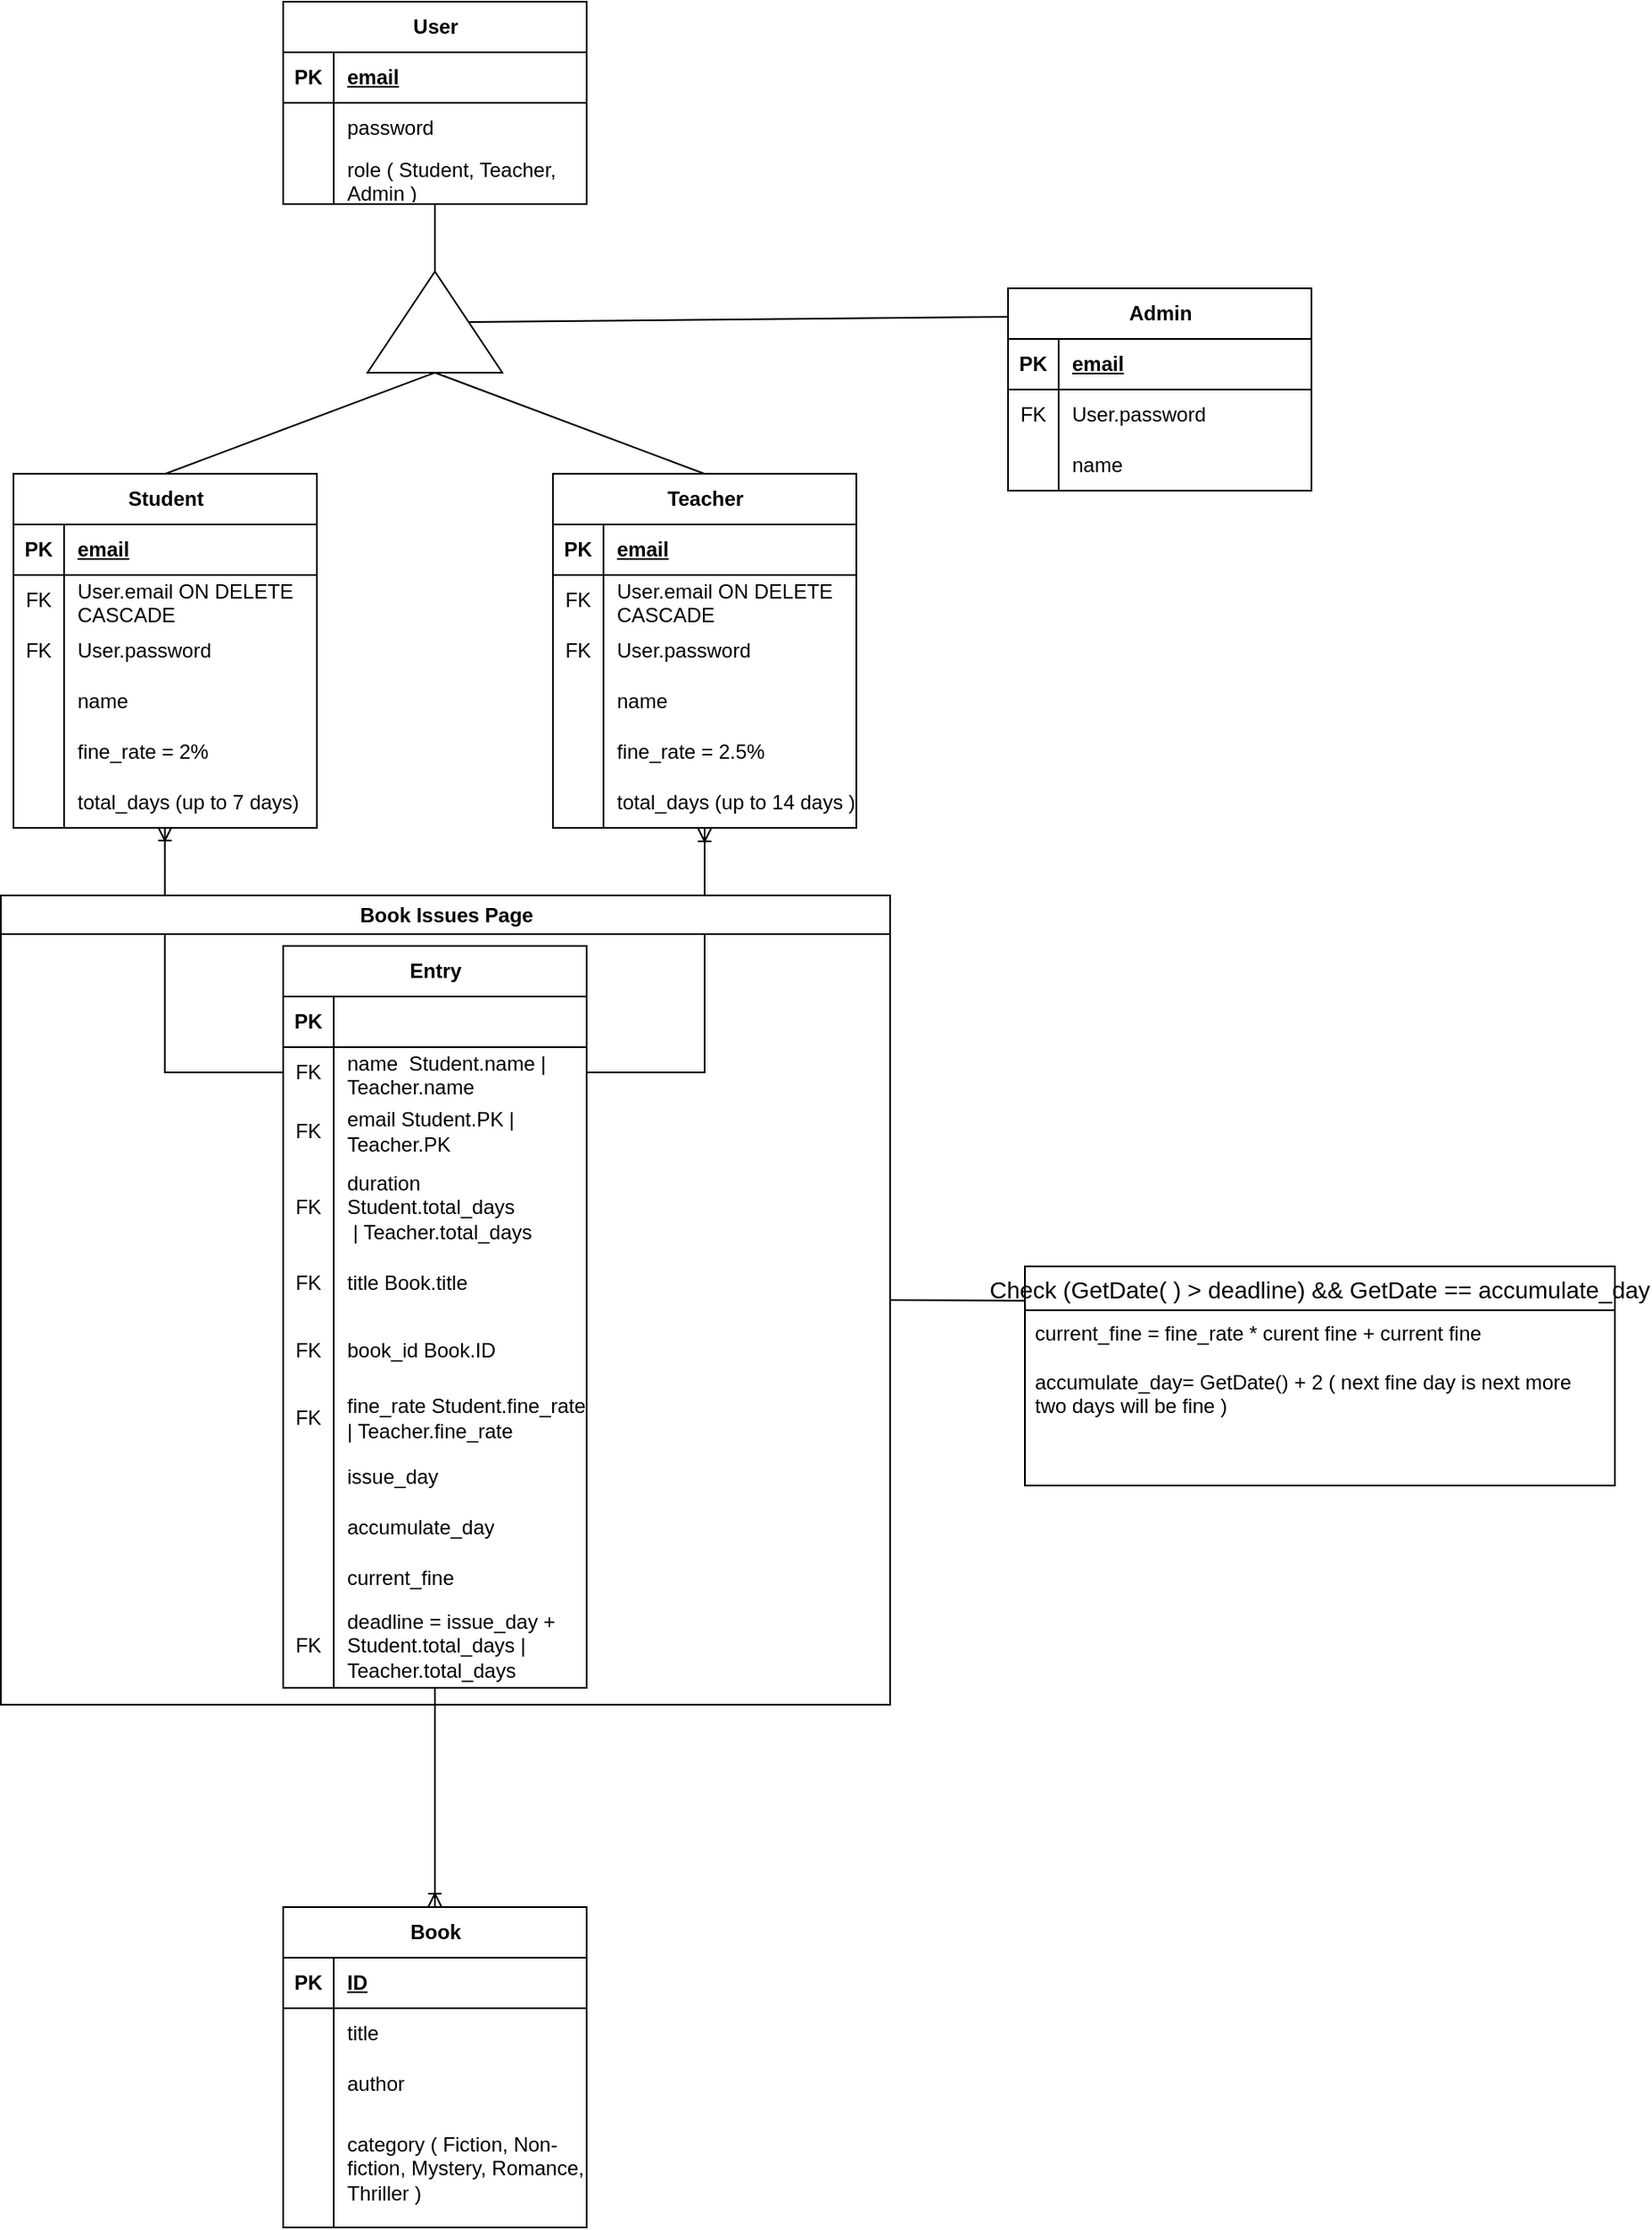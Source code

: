 <mxfile>
    <diagram id="R2lEEEUBdFMjLlhIrx00" name="Page-1">
        <mxGraphModel dx="451" dy="499" grid="1" gridSize="10" guides="1" tooltips="1" connect="1" arrows="1" fold="1" page="1" pageScale="1" pageWidth="850" pageHeight="1100" math="0" shadow="0" extFonts="Permanent Marker^https://fonts.googleapis.com/css?family=Permanent+Marker">
            <root>
                <mxCell id="0"/>
                <mxCell id="1" parent="0"/>
                <mxCell id="ZRcQARflyPNN3RQJC36A-1" value="User" style="shape=table;startSize=30;container=1;collapsible=1;childLayout=tableLayout;fixedRows=1;rowLines=0;fontStyle=1;align=center;resizeLast=1;html=1;" parent="1" vertex="1">
                    <mxGeometry x="320" y="200" width="180" height="120" as="geometry"/>
                </mxCell>
                <mxCell id="ZRcQARflyPNN3RQJC36A-2" value="" style="shape=tableRow;horizontal=0;startSize=0;swimlaneHead=0;swimlaneBody=0;fillColor=none;collapsible=0;dropTarget=0;points=[[0,0.5],[1,0.5]];portConstraint=eastwest;top=0;left=0;right=0;bottom=1;" parent="ZRcQARflyPNN3RQJC36A-1" vertex="1">
                    <mxGeometry y="30" width="180" height="30" as="geometry"/>
                </mxCell>
                <mxCell id="ZRcQARflyPNN3RQJC36A-3" value="PK" style="shape=partialRectangle;connectable=0;fillColor=none;top=0;left=0;bottom=0;right=0;fontStyle=1;overflow=hidden;whiteSpace=wrap;html=1;" parent="ZRcQARflyPNN3RQJC36A-2" vertex="1">
                    <mxGeometry width="30" height="30" as="geometry">
                        <mxRectangle width="30" height="30" as="alternateBounds"/>
                    </mxGeometry>
                </mxCell>
                <mxCell id="ZRcQARflyPNN3RQJC36A-4" value="email" style="shape=partialRectangle;connectable=0;fillColor=none;top=0;left=0;bottom=0;right=0;align=left;spacingLeft=6;fontStyle=5;overflow=hidden;whiteSpace=wrap;html=1;" parent="ZRcQARflyPNN3RQJC36A-2" vertex="1">
                    <mxGeometry x="30" width="150" height="30" as="geometry">
                        <mxRectangle width="150" height="30" as="alternateBounds"/>
                    </mxGeometry>
                </mxCell>
                <mxCell id="ZRcQARflyPNN3RQJC36A-5" value="" style="shape=tableRow;horizontal=0;startSize=0;swimlaneHead=0;swimlaneBody=0;fillColor=none;collapsible=0;dropTarget=0;points=[[0,0.5],[1,0.5]];portConstraint=eastwest;top=0;left=0;right=0;bottom=0;" parent="ZRcQARflyPNN3RQJC36A-1" vertex="1">
                    <mxGeometry y="60" width="180" height="30" as="geometry"/>
                </mxCell>
                <mxCell id="ZRcQARflyPNN3RQJC36A-6" value="" style="shape=partialRectangle;connectable=0;fillColor=none;top=0;left=0;bottom=0;right=0;editable=1;overflow=hidden;whiteSpace=wrap;html=1;" parent="ZRcQARflyPNN3RQJC36A-5" vertex="1">
                    <mxGeometry width="30" height="30" as="geometry">
                        <mxRectangle width="30" height="30" as="alternateBounds"/>
                    </mxGeometry>
                </mxCell>
                <mxCell id="ZRcQARflyPNN3RQJC36A-7" value="password" style="shape=partialRectangle;connectable=0;fillColor=none;top=0;left=0;bottom=0;right=0;align=left;spacingLeft=6;overflow=hidden;whiteSpace=wrap;html=1;" parent="ZRcQARflyPNN3RQJC36A-5" vertex="1">
                    <mxGeometry x="30" width="150" height="30" as="geometry">
                        <mxRectangle width="150" height="30" as="alternateBounds"/>
                    </mxGeometry>
                </mxCell>
                <mxCell id="YuhHyslfXUsfMejoKx96-15" style="shape=tableRow;horizontal=0;startSize=0;swimlaneHead=0;swimlaneBody=0;fillColor=none;collapsible=0;dropTarget=0;points=[[0,0.5],[1,0.5]];portConstraint=eastwest;top=0;left=0;right=0;bottom=0;" parent="ZRcQARflyPNN3RQJC36A-1" vertex="1">
                    <mxGeometry y="90" width="180" height="30" as="geometry"/>
                </mxCell>
                <mxCell id="YuhHyslfXUsfMejoKx96-16" style="shape=partialRectangle;connectable=0;fillColor=none;top=0;left=0;bottom=0;right=0;editable=1;overflow=hidden;whiteSpace=wrap;html=1;" parent="YuhHyslfXUsfMejoKx96-15" vertex="1">
                    <mxGeometry width="30" height="30" as="geometry">
                        <mxRectangle width="30" height="30" as="alternateBounds"/>
                    </mxGeometry>
                </mxCell>
                <mxCell id="YuhHyslfXUsfMejoKx96-17" value="role ( Student, Teacher, Admin )" style="shape=partialRectangle;connectable=0;fillColor=none;top=0;left=0;bottom=0;right=0;align=left;spacingLeft=6;overflow=hidden;whiteSpace=wrap;html=1;" parent="YuhHyslfXUsfMejoKx96-15" vertex="1">
                    <mxGeometry x="30" width="150" height="30" as="geometry">
                        <mxRectangle width="150" height="30" as="alternateBounds"/>
                    </mxGeometry>
                </mxCell>
                <mxCell id="ZRcQARflyPNN3RQJC36A-17" value="" style="triangle;whiteSpace=wrap;html=1;direction=north;" parent="1" vertex="1">
                    <mxGeometry x="370" y="360" width="80" height="60" as="geometry"/>
                </mxCell>
                <mxCell id="ZRcQARflyPNN3RQJC36A-18" value="" style="endArrow=none;html=1;rounded=0;exitX=1;exitY=0.5;exitDx=0;exitDy=0;" parent="1" source="ZRcQARflyPNN3RQJC36A-17" edge="1">
                    <mxGeometry width="50" height="50" relative="1" as="geometry">
                        <mxPoint x="390" y="400" as="sourcePoint"/>
                        <mxPoint x="410" y="320" as="targetPoint"/>
                    </mxGeometry>
                </mxCell>
                <mxCell id="ZRcQARflyPNN3RQJC36A-19" value="Student" style="shape=table;startSize=30;container=1;collapsible=1;childLayout=tableLayout;fixedRows=1;rowLines=0;fontStyle=1;align=center;resizeLast=1;html=1;" parent="1" vertex="1">
                    <mxGeometry x="160" y="480" width="180" height="210" as="geometry"/>
                </mxCell>
                <mxCell id="ZRcQARflyPNN3RQJC36A-20" value="" style="shape=tableRow;horizontal=0;startSize=0;swimlaneHead=0;swimlaneBody=0;fillColor=none;collapsible=0;dropTarget=0;points=[[0,0.5],[1,0.5]];portConstraint=eastwest;top=0;left=0;right=0;bottom=1;" parent="ZRcQARflyPNN3RQJC36A-19" vertex="1">
                    <mxGeometry y="30" width="180" height="30" as="geometry"/>
                </mxCell>
                <mxCell id="ZRcQARflyPNN3RQJC36A-21" value="PK" style="shape=partialRectangle;connectable=0;fillColor=none;top=0;left=0;bottom=0;right=0;fontStyle=1;overflow=hidden;whiteSpace=wrap;html=1;" parent="ZRcQARflyPNN3RQJC36A-20" vertex="1">
                    <mxGeometry width="30" height="30" as="geometry">
                        <mxRectangle width="30" height="30" as="alternateBounds"/>
                    </mxGeometry>
                </mxCell>
                <mxCell id="ZRcQARflyPNN3RQJC36A-22" value="email" style="shape=partialRectangle;connectable=0;fillColor=none;top=0;left=0;bottom=0;right=0;align=left;spacingLeft=6;fontStyle=5;overflow=hidden;whiteSpace=wrap;html=1;" parent="ZRcQARflyPNN3RQJC36A-20" vertex="1">
                    <mxGeometry x="30" width="150" height="30" as="geometry">
                        <mxRectangle width="150" height="30" as="alternateBounds"/>
                    </mxGeometry>
                </mxCell>
                <mxCell id="ZRcQARflyPNN3RQJC36A-23" value="" style="shape=tableRow;horizontal=0;startSize=0;swimlaneHead=0;swimlaneBody=0;fillColor=none;collapsible=0;dropTarget=0;points=[[0,0.5],[1,0.5]];portConstraint=eastwest;top=0;left=0;right=0;bottom=0;" parent="ZRcQARflyPNN3RQJC36A-19" vertex="1">
                    <mxGeometry y="60" width="180" height="30" as="geometry"/>
                </mxCell>
                <mxCell id="ZRcQARflyPNN3RQJC36A-24" value="FK" style="shape=partialRectangle;connectable=0;fillColor=none;top=0;left=0;bottom=0;right=0;editable=1;overflow=hidden;whiteSpace=wrap;html=1;" parent="ZRcQARflyPNN3RQJC36A-23" vertex="1">
                    <mxGeometry width="30" height="30" as="geometry">
                        <mxRectangle width="30" height="30" as="alternateBounds"/>
                    </mxGeometry>
                </mxCell>
                <mxCell id="ZRcQARflyPNN3RQJC36A-25" value="User.email ON DELETE CASCADE" style="shape=partialRectangle;connectable=0;fillColor=none;top=0;left=0;bottom=0;right=0;align=left;spacingLeft=6;overflow=hidden;whiteSpace=wrap;html=1;" parent="ZRcQARflyPNN3RQJC36A-23" vertex="1">
                    <mxGeometry x="30" width="150" height="30" as="geometry">
                        <mxRectangle width="150" height="30" as="alternateBounds"/>
                    </mxGeometry>
                </mxCell>
                <mxCell id="ZRcQARflyPNN3RQJC36A-26" value="" style="shape=tableRow;horizontal=0;startSize=0;swimlaneHead=0;swimlaneBody=0;fillColor=none;collapsible=0;dropTarget=0;points=[[0,0.5],[1,0.5]];portConstraint=eastwest;top=0;left=0;right=0;bottom=0;" parent="ZRcQARflyPNN3RQJC36A-19" vertex="1">
                    <mxGeometry y="90" width="180" height="30" as="geometry"/>
                </mxCell>
                <mxCell id="ZRcQARflyPNN3RQJC36A-27" value="FK" style="shape=partialRectangle;connectable=0;fillColor=none;top=0;left=0;bottom=0;right=0;editable=1;overflow=hidden;whiteSpace=wrap;html=1;" parent="ZRcQARflyPNN3RQJC36A-26" vertex="1">
                    <mxGeometry width="30" height="30" as="geometry">
                        <mxRectangle width="30" height="30" as="alternateBounds"/>
                    </mxGeometry>
                </mxCell>
                <mxCell id="ZRcQARflyPNN3RQJC36A-28" value="User.password" style="shape=partialRectangle;connectable=0;fillColor=none;top=0;left=0;bottom=0;right=0;align=left;spacingLeft=6;overflow=hidden;whiteSpace=wrap;html=1;" parent="ZRcQARflyPNN3RQJC36A-26" vertex="1">
                    <mxGeometry x="30" width="150" height="30" as="geometry">
                        <mxRectangle width="150" height="30" as="alternateBounds"/>
                    </mxGeometry>
                </mxCell>
                <mxCell id="ZRcQARflyPNN3RQJC36A-77" style="shape=tableRow;horizontal=0;startSize=0;swimlaneHead=0;swimlaneBody=0;fillColor=none;collapsible=0;dropTarget=0;points=[[0,0.5],[1,0.5]];portConstraint=eastwest;top=0;left=0;right=0;bottom=0;" parent="ZRcQARflyPNN3RQJC36A-19" vertex="1">
                    <mxGeometry y="120" width="180" height="30" as="geometry"/>
                </mxCell>
                <mxCell id="ZRcQARflyPNN3RQJC36A-78" style="shape=partialRectangle;connectable=0;fillColor=none;top=0;left=0;bottom=0;right=0;editable=1;overflow=hidden;whiteSpace=wrap;html=1;" parent="ZRcQARflyPNN3RQJC36A-77" vertex="1">
                    <mxGeometry width="30" height="30" as="geometry">
                        <mxRectangle width="30" height="30" as="alternateBounds"/>
                    </mxGeometry>
                </mxCell>
                <mxCell id="ZRcQARflyPNN3RQJC36A-79" value="name" style="shape=partialRectangle;connectable=0;fillColor=none;top=0;left=0;bottom=0;right=0;align=left;spacingLeft=6;overflow=hidden;whiteSpace=wrap;html=1;" parent="ZRcQARflyPNN3RQJC36A-77" vertex="1">
                    <mxGeometry x="30" width="150" height="30" as="geometry">
                        <mxRectangle width="150" height="30" as="alternateBounds"/>
                    </mxGeometry>
                </mxCell>
                <mxCell id="YuhHyslfXUsfMejoKx96-18" style="shape=tableRow;horizontal=0;startSize=0;swimlaneHead=0;swimlaneBody=0;fillColor=none;collapsible=0;dropTarget=0;points=[[0,0.5],[1,0.5]];portConstraint=eastwest;top=0;left=0;right=0;bottom=0;" parent="ZRcQARflyPNN3RQJC36A-19" vertex="1">
                    <mxGeometry y="150" width="180" height="30" as="geometry"/>
                </mxCell>
                <mxCell id="YuhHyslfXUsfMejoKx96-19" style="shape=partialRectangle;connectable=0;fillColor=none;top=0;left=0;bottom=0;right=0;editable=1;overflow=hidden;whiteSpace=wrap;html=1;" parent="YuhHyslfXUsfMejoKx96-18" vertex="1">
                    <mxGeometry width="30" height="30" as="geometry">
                        <mxRectangle width="30" height="30" as="alternateBounds"/>
                    </mxGeometry>
                </mxCell>
                <mxCell id="YuhHyslfXUsfMejoKx96-20" value="fine_rate = 2%" style="shape=partialRectangle;connectable=0;fillColor=none;top=0;left=0;bottom=0;right=0;align=left;spacingLeft=6;overflow=hidden;whiteSpace=wrap;html=1;" parent="YuhHyslfXUsfMejoKx96-18" vertex="1">
                    <mxGeometry x="30" width="150" height="30" as="geometry">
                        <mxRectangle width="150" height="30" as="alternateBounds"/>
                    </mxGeometry>
                </mxCell>
                <mxCell id="ZRcQARflyPNN3RQJC36A-29" value="" style="shape=tableRow;horizontal=0;startSize=0;swimlaneHead=0;swimlaneBody=0;fillColor=none;collapsible=0;dropTarget=0;points=[[0,0.5],[1,0.5]];portConstraint=eastwest;top=0;left=0;right=0;bottom=0;" parent="ZRcQARflyPNN3RQJC36A-19" vertex="1">
                    <mxGeometry y="180" width="180" height="30" as="geometry"/>
                </mxCell>
                <mxCell id="ZRcQARflyPNN3RQJC36A-30" value="" style="shape=partialRectangle;connectable=0;fillColor=none;top=0;left=0;bottom=0;right=0;editable=1;overflow=hidden;whiteSpace=wrap;html=1;" parent="ZRcQARflyPNN3RQJC36A-29" vertex="1">
                    <mxGeometry width="30" height="30" as="geometry">
                        <mxRectangle width="30" height="30" as="alternateBounds"/>
                    </mxGeometry>
                </mxCell>
                <mxCell id="ZRcQARflyPNN3RQJC36A-31" value="total_days (up to 7 days)" style="shape=partialRectangle;connectable=0;fillColor=none;top=0;left=0;bottom=0;right=0;align=left;spacingLeft=6;overflow=hidden;whiteSpace=wrap;html=1;" parent="ZRcQARflyPNN3RQJC36A-29" vertex="1">
                    <mxGeometry x="30" width="150" height="30" as="geometry">
                        <mxRectangle width="150" height="30" as="alternateBounds"/>
                    </mxGeometry>
                </mxCell>
                <mxCell id="ZRcQARflyPNN3RQJC36A-32" value="Teacher" style="shape=table;startSize=30;container=1;collapsible=1;childLayout=tableLayout;fixedRows=1;rowLines=0;fontStyle=1;align=center;resizeLast=1;html=1;" parent="1" vertex="1">
                    <mxGeometry x="480" y="480" width="180" height="210" as="geometry"/>
                </mxCell>
                <mxCell id="ZRcQARflyPNN3RQJC36A-33" value="" style="shape=tableRow;horizontal=0;startSize=0;swimlaneHead=0;swimlaneBody=0;fillColor=none;collapsible=0;dropTarget=0;points=[[0,0.5],[1,0.5]];portConstraint=eastwest;top=0;left=0;right=0;bottom=1;" parent="ZRcQARflyPNN3RQJC36A-32" vertex="1">
                    <mxGeometry y="30" width="180" height="30" as="geometry"/>
                </mxCell>
                <mxCell id="ZRcQARflyPNN3RQJC36A-34" value="PK" style="shape=partialRectangle;connectable=0;fillColor=none;top=0;left=0;bottom=0;right=0;fontStyle=1;overflow=hidden;whiteSpace=wrap;html=1;" parent="ZRcQARflyPNN3RQJC36A-33" vertex="1">
                    <mxGeometry width="30" height="30" as="geometry">
                        <mxRectangle width="30" height="30" as="alternateBounds"/>
                    </mxGeometry>
                </mxCell>
                <mxCell id="ZRcQARflyPNN3RQJC36A-35" value="email" style="shape=partialRectangle;connectable=0;fillColor=none;top=0;left=0;bottom=0;right=0;align=left;spacingLeft=6;fontStyle=5;overflow=hidden;whiteSpace=wrap;html=1;" parent="ZRcQARflyPNN3RQJC36A-33" vertex="1">
                    <mxGeometry x="30" width="150" height="30" as="geometry">
                        <mxRectangle width="150" height="30" as="alternateBounds"/>
                    </mxGeometry>
                </mxCell>
                <mxCell id="ZRcQARflyPNN3RQJC36A-36" value="" style="shape=tableRow;horizontal=0;startSize=0;swimlaneHead=0;swimlaneBody=0;fillColor=none;collapsible=0;dropTarget=0;points=[[0,0.5],[1,0.5]];portConstraint=eastwest;top=0;left=0;right=0;bottom=0;" parent="ZRcQARflyPNN3RQJC36A-32" vertex="1">
                    <mxGeometry y="60" width="180" height="30" as="geometry"/>
                </mxCell>
                <mxCell id="ZRcQARflyPNN3RQJC36A-37" value="FK" style="shape=partialRectangle;connectable=0;fillColor=none;top=0;left=0;bottom=0;right=0;editable=1;overflow=hidden;whiteSpace=wrap;html=1;" parent="ZRcQARflyPNN3RQJC36A-36" vertex="1">
                    <mxGeometry width="30" height="30" as="geometry">
                        <mxRectangle width="30" height="30" as="alternateBounds"/>
                    </mxGeometry>
                </mxCell>
                <mxCell id="ZRcQARflyPNN3RQJC36A-38" value="User.email ON DELETE CASCADE" style="shape=partialRectangle;connectable=0;fillColor=none;top=0;left=0;bottom=0;right=0;align=left;spacingLeft=6;overflow=hidden;whiteSpace=wrap;html=1;" parent="ZRcQARflyPNN3RQJC36A-36" vertex="1">
                    <mxGeometry x="30" width="150" height="30" as="geometry">
                        <mxRectangle width="150" height="30" as="alternateBounds"/>
                    </mxGeometry>
                </mxCell>
                <mxCell id="ZRcQARflyPNN3RQJC36A-39" value="" style="shape=tableRow;horizontal=0;startSize=0;swimlaneHead=0;swimlaneBody=0;fillColor=none;collapsible=0;dropTarget=0;points=[[0,0.5],[1,0.5]];portConstraint=eastwest;top=0;left=0;right=0;bottom=0;" parent="ZRcQARflyPNN3RQJC36A-32" vertex="1">
                    <mxGeometry y="90" width="180" height="30" as="geometry"/>
                </mxCell>
                <mxCell id="ZRcQARflyPNN3RQJC36A-40" value="FK" style="shape=partialRectangle;connectable=0;fillColor=none;top=0;left=0;bottom=0;right=0;editable=1;overflow=hidden;whiteSpace=wrap;html=1;" parent="ZRcQARflyPNN3RQJC36A-39" vertex="1">
                    <mxGeometry width="30" height="30" as="geometry">
                        <mxRectangle width="30" height="30" as="alternateBounds"/>
                    </mxGeometry>
                </mxCell>
                <mxCell id="ZRcQARflyPNN3RQJC36A-41" value="User.password" style="shape=partialRectangle;connectable=0;fillColor=none;top=0;left=0;bottom=0;right=0;align=left;spacingLeft=6;overflow=hidden;whiteSpace=wrap;html=1;" parent="ZRcQARflyPNN3RQJC36A-39" vertex="1">
                    <mxGeometry x="30" width="150" height="30" as="geometry">
                        <mxRectangle width="150" height="30" as="alternateBounds"/>
                    </mxGeometry>
                </mxCell>
                <mxCell id="ZRcQARflyPNN3RQJC36A-80" style="shape=tableRow;horizontal=0;startSize=0;swimlaneHead=0;swimlaneBody=0;fillColor=none;collapsible=0;dropTarget=0;points=[[0,0.5],[1,0.5]];portConstraint=eastwest;top=0;left=0;right=0;bottom=0;" parent="ZRcQARflyPNN3RQJC36A-32" vertex="1">
                    <mxGeometry y="120" width="180" height="30" as="geometry"/>
                </mxCell>
                <mxCell id="ZRcQARflyPNN3RQJC36A-81" style="shape=partialRectangle;connectable=0;fillColor=none;top=0;left=0;bottom=0;right=0;editable=1;overflow=hidden;whiteSpace=wrap;html=1;" parent="ZRcQARflyPNN3RQJC36A-80" vertex="1">
                    <mxGeometry width="30" height="30" as="geometry">
                        <mxRectangle width="30" height="30" as="alternateBounds"/>
                    </mxGeometry>
                </mxCell>
                <mxCell id="ZRcQARflyPNN3RQJC36A-82" value="name" style="shape=partialRectangle;connectable=0;fillColor=none;top=0;left=0;bottom=0;right=0;align=left;spacingLeft=6;overflow=hidden;whiteSpace=wrap;html=1;" parent="ZRcQARflyPNN3RQJC36A-80" vertex="1">
                    <mxGeometry x="30" width="150" height="30" as="geometry">
                        <mxRectangle width="150" height="30" as="alternateBounds"/>
                    </mxGeometry>
                </mxCell>
                <mxCell id="YuhHyslfXUsfMejoKx96-21" style="shape=tableRow;horizontal=0;startSize=0;swimlaneHead=0;swimlaneBody=0;fillColor=none;collapsible=0;dropTarget=0;points=[[0,0.5],[1,0.5]];portConstraint=eastwest;top=0;left=0;right=0;bottom=0;" parent="ZRcQARflyPNN3RQJC36A-32" vertex="1">
                    <mxGeometry y="150" width="180" height="30" as="geometry"/>
                </mxCell>
                <mxCell id="YuhHyslfXUsfMejoKx96-22" style="shape=partialRectangle;connectable=0;fillColor=none;top=0;left=0;bottom=0;right=0;editable=1;overflow=hidden;whiteSpace=wrap;html=1;" parent="YuhHyslfXUsfMejoKx96-21" vertex="1">
                    <mxGeometry width="30" height="30" as="geometry">
                        <mxRectangle width="30" height="30" as="alternateBounds"/>
                    </mxGeometry>
                </mxCell>
                <mxCell id="YuhHyslfXUsfMejoKx96-23" value="fine_rate = 2.5%" style="shape=partialRectangle;connectable=0;fillColor=none;top=0;left=0;bottom=0;right=0;align=left;spacingLeft=6;overflow=hidden;whiteSpace=wrap;html=1;" parent="YuhHyslfXUsfMejoKx96-21" vertex="1">
                    <mxGeometry x="30" width="150" height="30" as="geometry">
                        <mxRectangle width="150" height="30" as="alternateBounds"/>
                    </mxGeometry>
                </mxCell>
                <mxCell id="ZRcQARflyPNN3RQJC36A-42" value="" style="shape=tableRow;horizontal=0;startSize=0;swimlaneHead=0;swimlaneBody=0;fillColor=none;collapsible=0;dropTarget=0;points=[[0,0.5],[1,0.5]];portConstraint=eastwest;top=0;left=0;right=0;bottom=0;" parent="ZRcQARflyPNN3RQJC36A-32" vertex="1">
                    <mxGeometry y="180" width="180" height="30" as="geometry"/>
                </mxCell>
                <mxCell id="ZRcQARflyPNN3RQJC36A-43" value="" style="shape=partialRectangle;connectable=0;fillColor=none;top=0;left=0;bottom=0;right=0;editable=1;overflow=hidden;whiteSpace=wrap;html=1;" parent="ZRcQARflyPNN3RQJC36A-42" vertex="1">
                    <mxGeometry width="30" height="30" as="geometry">
                        <mxRectangle width="30" height="30" as="alternateBounds"/>
                    </mxGeometry>
                </mxCell>
                <mxCell id="ZRcQARflyPNN3RQJC36A-44" value="total_days&amp;nbsp;(up to 14 days )" style="shape=partialRectangle;connectable=0;fillColor=none;top=0;left=0;bottom=0;right=0;align=left;spacingLeft=6;overflow=hidden;whiteSpace=wrap;html=1;" parent="ZRcQARflyPNN3RQJC36A-42" vertex="1">
                    <mxGeometry x="30" width="150" height="30" as="geometry">
                        <mxRectangle width="150" height="30" as="alternateBounds"/>
                    </mxGeometry>
                </mxCell>
                <mxCell id="ZRcQARflyPNN3RQJC36A-45" value="" style="endArrow=none;html=1;rounded=0;exitX=0.5;exitY=0;exitDx=0;exitDy=0;entryX=0;entryY=0.5;entryDx=0;entryDy=0;" parent="1" source="ZRcQARflyPNN3RQJC36A-19" target="ZRcQARflyPNN3RQJC36A-17" edge="1">
                    <mxGeometry width="50" height="50" relative="1" as="geometry">
                        <mxPoint x="390" y="450" as="sourcePoint"/>
                        <mxPoint x="440" y="400" as="targetPoint"/>
                    </mxGeometry>
                </mxCell>
                <mxCell id="ZRcQARflyPNN3RQJC36A-46" value="" style="endArrow=none;html=1;rounded=0;exitX=0.5;exitY=0;exitDx=0;exitDy=0;entryX=0;entryY=0.5;entryDx=0;entryDy=0;" parent="1" source="ZRcQARflyPNN3RQJC36A-32" target="ZRcQARflyPNN3RQJC36A-17" edge="1">
                    <mxGeometry width="50" height="50" relative="1" as="geometry">
                        <mxPoint x="260" y="530" as="sourcePoint"/>
                        <mxPoint x="420" y="430" as="targetPoint"/>
                    </mxGeometry>
                </mxCell>
                <mxCell id="ZRcQARflyPNN3RQJC36A-47" value="Book" style="shape=table;startSize=30;container=1;collapsible=1;childLayout=tableLayout;fixedRows=1;rowLines=0;fontStyle=1;align=center;resizeLast=1;html=1;" parent="1" vertex="1">
                    <mxGeometry x="320" y="1330" width="180" height="190" as="geometry"/>
                </mxCell>
                <mxCell id="ZRcQARflyPNN3RQJC36A-48" value="" style="shape=tableRow;horizontal=0;startSize=0;swimlaneHead=0;swimlaneBody=0;fillColor=none;collapsible=0;dropTarget=0;points=[[0,0.5],[1,0.5]];portConstraint=eastwest;top=0;left=0;right=0;bottom=1;" parent="ZRcQARflyPNN3RQJC36A-47" vertex="1">
                    <mxGeometry y="30" width="180" height="30" as="geometry"/>
                </mxCell>
                <mxCell id="ZRcQARflyPNN3RQJC36A-49" value="PK" style="shape=partialRectangle;connectable=0;fillColor=none;top=0;left=0;bottom=0;right=0;fontStyle=1;overflow=hidden;whiteSpace=wrap;html=1;" parent="ZRcQARflyPNN3RQJC36A-48" vertex="1">
                    <mxGeometry width="30" height="30" as="geometry">
                        <mxRectangle width="30" height="30" as="alternateBounds"/>
                    </mxGeometry>
                </mxCell>
                <mxCell id="ZRcQARflyPNN3RQJC36A-50" value="ID" style="shape=partialRectangle;connectable=0;fillColor=none;top=0;left=0;bottom=0;right=0;align=left;spacingLeft=6;fontStyle=5;overflow=hidden;whiteSpace=wrap;html=1;" parent="ZRcQARflyPNN3RQJC36A-48" vertex="1">
                    <mxGeometry x="30" width="150" height="30" as="geometry">
                        <mxRectangle width="150" height="30" as="alternateBounds"/>
                    </mxGeometry>
                </mxCell>
                <mxCell id="ZRcQARflyPNN3RQJC36A-51" value="" style="shape=tableRow;horizontal=0;startSize=0;swimlaneHead=0;swimlaneBody=0;fillColor=none;collapsible=0;dropTarget=0;points=[[0,0.5],[1,0.5]];portConstraint=eastwest;top=0;left=0;right=0;bottom=0;" parent="ZRcQARflyPNN3RQJC36A-47" vertex="1">
                    <mxGeometry y="60" width="180" height="30" as="geometry"/>
                </mxCell>
                <mxCell id="ZRcQARflyPNN3RQJC36A-52" value="" style="shape=partialRectangle;connectable=0;fillColor=none;top=0;left=0;bottom=0;right=0;editable=1;overflow=hidden;whiteSpace=wrap;html=1;" parent="ZRcQARflyPNN3RQJC36A-51" vertex="1">
                    <mxGeometry width="30" height="30" as="geometry">
                        <mxRectangle width="30" height="30" as="alternateBounds"/>
                    </mxGeometry>
                </mxCell>
                <mxCell id="ZRcQARflyPNN3RQJC36A-53" value="title" style="shape=partialRectangle;connectable=0;fillColor=none;top=0;left=0;bottom=0;right=0;align=left;spacingLeft=6;overflow=hidden;whiteSpace=wrap;html=1;" parent="ZRcQARflyPNN3RQJC36A-51" vertex="1">
                    <mxGeometry x="30" width="150" height="30" as="geometry">
                        <mxRectangle width="150" height="30" as="alternateBounds"/>
                    </mxGeometry>
                </mxCell>
                <mxCell id="ZRcQARflyPNN3RQJC36A-54" value="" style="shape=tableRow;horizontal=0;startSize=0;swimlaneHead=0;swimlaneBody=0;fillColor=none;collapsible=0;dropTarget=0;points=[[0,0.5],[1,0.5]];portConstraint=eastwest;top=0;left=0;right=0;bottom=0;" parent="ZRcQARflyPNN3RQJC36A-47" vertex="1">
                    <mxGeometry y="90" width="180" height="30" as="geometry"/>
                </mxCell>
                <mxCell id="ZRcQARflyPNN3RQJC36A-55" value="" style="shape=partialRectangle;connectable=0;fillColor=none;top=0;left=0;bottom=0;right=0;editable=1;overflow=hidden;whiteSpace=wrap;html=1;" parent="ZRcQARflyPNN3RQJC36A-54" vertex="1">
                    <mxGeometry width="30" height="30" as="geometry">
                        <mxRectangle width="30" height="30" as="alternateBounds"/>
                    </mxGeometry>
                </mxCell>
                <mxCell id="ZRcQARflyPNN3RQJC36A-56" value="author" style="shape=partialRectangle;connectable=0;fillColor=none;top=0;left=0;bottom=0;right=0;align=left;spacingLeft=6;overflow=hidden;whiteSpace=wrap;html=1;" parent="ZRcQARflyPNN3RQJC36A-54" vertex="1">
                    <mxGeometry x="30" width="150" height="30" as="geometry">
                        <mxRectangle width="150" height="30" as="alternateBounds"/>
                    </mxGeometry>
                </mxCell>
                <mxCell id="ZRcQARflyPNN3RQJC36A-57" value="" style="shape=tableRow;horizontal=0;startSize=0;swimlaneHead=0;swimlaneBody=0;fillColor=none;collapsible=0;dropTarget=0;points=[[0,0.5],[1,0.5]];portConstraint=eastwest;top=0;left=0;right=0;bottom=0;" parent="ZRcQARflyPNN3RQJC36A-47" vertex="1">
                    <mxGeometry y="120" width="180" height="70" as="geometry"/>
                </mxCell>
                <mxCell id="ZRcQARflyPNN3RQJC36A-58" value="" style="shape=partialRectangle;connectable=0;fillColor=none;top=0;left=0;bottom=0;right=0;editable=1;overflow=hidden;whiteSpace=wrap;html=1;" parent="ZRcQARflyPNN3RQJC36A-57" vertex="1">
                    <mxGeometry width="30" height="70" as="geometry">
                        <mxRectangle width="30" height="70" as="alternateBounds"/>
                    </mxGeometry>
                </mxCell>
                <mxCell id="ZRcQARflyPNN3RQJC36A-59" value="category ( Fiction, Non-fiction, Mystery, Romance, Thriller )" style="shape=partialRectangle;connectable=0;fillColor=none;top=0;left=0;bottom=0;right=0;align=left;spacingLeft=6;overflow=hidden;whiteSpace=wrap;html=1;" parent="ZRcQARflyPNN3RQJC36A-57" vertex="1">
                    <mxGeometry x="30" width="150" height="70" as="geometry">
                        <mxRectangle width="150" height="70" as="alternateBounds"/>
                    </mxGeometry>
                </mxCell>
                <mxCell id="ZRcQARflyPNN3RQJC36A-61" value="" style="endArrow=ERoneToMany;html=1;rounded=0;entryX=0.499;entryY=0.984;entryDx=0;entryDy=0;entryPerimeter=0;exitX=0;exitY=0.5;exitDx=0;exitDy=0;edgeStyle=orthogonalEdgeStyle;startArrow=none;startFill=0;endFill=0;" parent="1" source="ZRcQARflyPNN3RQJC36A-68" target="ZRcQARflyPNN3RQJC36A-29" edge="1">
                    <mxGeometry width="50" height="50" relative="1" as="geometry">
                        <mxPoint x="370" y="755" as="sourcePoint"/>
                        <mxPoint x="510" y="740" as="targetPoint"/>
                    </mxGeometry>
                </mxCell>
                <mxCell id="ZRcQARflyPNN3RQJC36A-62" value="" style="endArrow=ERoneToMany;html=1;rounded=0;exitX=1;exitY=0.5;exitDx=0;exitDy=0;edgeStyle=orthogonalEdgeStyle;endFill=0;" parent="1" source="ZRcQARflyPNN3RQJC36A-68" target="ZRcQARflyPNN3RQJC36A-42" edge="1">
                    <mxGeometry width="50" height="50" relative="1" as="geometry">
                        <mxPoint x="572" y="800" as="sourcePoint"/>
                        <mxPoint x="571" y="700" as="targetPoint"/>
                        <Array as="points">
                            <mxPoint x="570" y="835"/>
                        </Array>
                    </mxGeometry>
                </mxCell>
                <mxCell id="ZRcQARflyPNN3RQJC36A-63" value="" style="endArrow=none;html=1;rounded=0;exitX=0.5;exitY=0;exitDx=0;exitDy=0;endFill=0;startArrow=ERoneToMany;startFill=0;" parent="1" source="ZRcQARflyPNN3RQJC36A-47" target="ZRcQARflyPNN3RQJC36A-64" edge="1">
                    <mxGeometry width="50" height="50" relative="1" as="geometry">
                        <mxPoint x="460" y="840" as="sourcePoint"/>
                        <mxPoint x="410" y="990" as="targetPoint"/>
                    </mxGeometry>
                </mxCell>
                <mxCell id="ZRcQARflyPNN3RQJC36A-64" value="Entry" style="shape=table;startSize=30;container=1;collapsible=1;childLayout=tableLayout;fixedRows=1;rowLines=0;fontStyle=1;align=center;resizeLast=1;html=1;" parent="1" vertex="1">
                    <mxGeometry x="320" y="760" width="180" height="440" as="geometry"/>
                </mxCell>
                <mxCell id="ZRcQARflyPNN3RQJC36A-65" value="" style="shape=tableRow;horizontal=0;startSize=0;swimlaneHead=0;swimlaneBody=0;fillColor=none;collapsible=0;dropTarget=0;points=[[0,0.5],[1,0.5]];portConstraint=eastwest;top=0;left=0;right=0;bottom=1;" parent="ZRcQARflyPNN3RQJC36A-64" vertex="1">
                    <mxGeometry y="30" width="180" height="30" as="geometry"/>
                </mxCell>
                <mxCell id="ZRcQARflyPNN3RQJC36A-66" value="PK" style="shape=partialRectangle;connectable=0;fillColor=none;top=0;left=0;bottom=0;right=0;fontStyle=1;overflow=hidden;whiteSpace=wrap;html=1;" parent="ZRcQARflyPNN3RQJC36A-65" vertex="1">
                    <mxGeometry width="30" height="30" as="geometry">
                        <mxRectangle width="30" height="30" as="alternateBounds"/>
                    </mxGeometry>
                </mxCell>
                <mxCell id="ZRcQARflyPNN3RQJC36A-67" value="" style="shape=partialRectangle;connectable=0;fillColor=none;top=0;left=0;bottom=0;right=0;align=left;spacingLeft=6;fontStyle=5;overflow=hidden;whiteSpace=wrap;html=1;" parent="ZRcQARflyPNN3RQJC36A-65" vertex="1">
                    <mxGeometry x="30" width="150" height="30" as="geometry">
                        <mxRectangle width="150" height="30" as="alternateBounds"/>
                    </mxGeometry>
                </mxCell>
                <mxCell id="ZRcQARflyPNN3RQJC36A-68" value="" style="shape=tableRow;horizontal=0;startSize=0;swimlaneHead=0;swimlaneBody=0;fillColor=none;collapsible=0;dropTarget=0;points=[[0,0.5],[1,0.5]];portConstraint=eastwest;top=0;left=0;right=0;bottom=0;" parent="ZRcQARflyPNN3RQJC36A-64" vertex="1">
                    <mxGeometry y="60" width="180" height="30" as="geometry"/>
                </mxCell>
                <mxCell id="ZRcQARflyPNN3RQJC36A-69" value="FK" style="shape=partialRectangle;connectable=0;fillColor=none;top=0;left=0;bottom=0;right=0;editable=1;overflow=hidden;whiteSpace=wrap;html=1;" parent="ZRcQARflyPNN3RQJC36A-68" vertex="1">
                    <mxGeometry width="30" height="30" as="geometry">
                        <mxRectangle width="30" height="30" as="alternateBounds"/>
                    </mxGeometry>
                </mxCell>
                <mxCell id="ZRcQARflyPNN3RQJC36A-70" value="name&amp;nbsp; Student.name | Teacher.name" style="shape=partialRectangle;connectable=0;fillColor=none;top=0;left=0;bottom=0;right=0;align=left;spacingLeft=6;overflow=hidden;whiteSpace=wrap;html=1;" parent="ZRcQARflyPNN3RQJC36A-68" vertex="1">
                    <mxGeometry x="30" width="150" height="30" as="geometry">
                        <mxRectangle width="150" height="30" as="alternateBounds"/>
                    </mxGeometry>
                </mxCell>
                <mxCell id="ZRcQARflyPNN3RQJC36A-71" value="" style="shape=tableRow;horizontal=0;startSize=0;swimlaneHead=0;swimlaneBody=0;fillColor=none;collapsible=0;dropTarget=0;points=[[0,0.5],[1,0.5]];portConstraint=eastwest;top=0;left=0;right=0;bottom=0;" parent="ZRcQARflyPNN3RQJC36A-64" vertex="1">
                    <mxGeometry y="90" width="180" height="40" as="geometry"/>
                </mxCell>
                <mxCell id="ZRcQARflyPNN3RQJC36A-72" value="FK" style="shape=partialRectangle;connectable=0;fillColor=none;top=0;left=0;bottom=0;right=0;editable=1;overflow=hidden;whiteSpace=wrap;html=1;" parent="ZRcQARflyPNN3RQJC36A-71" vertex="1">
                    <mxGeometry width="30" height="40" as="geometry">
                        <mxRectangle width="30" height="40" as="alternateBounds"/>
                    </mxGeometry>
                </mxCell>
                <mxCell id="ZRcQARflyPNN3RQJC36A-73" value="email Student.PK | Teacher.PK" style="shape=partialRectangle;connectable=0;fillColor=none;top=0;left=0;bottom=0;right=0;align=left;spacingLeft=6;overflow=hidden;whiteSpace=wrap;html=1;" parent="ZRcQARflyPNN3RQJC36A-71" vertex="1">
                    <mxGeometry x="30" width="150" height="40" as="geometry">
                        <mxRectangle width="150" height="40" as="alternateBounds"/>
                    </mxGeometry>
                </mxCell>
                <mxCell id="ZRcQARflyPNN3RQJC36A-74" value="" style="shape=tableRow;horizontal=0;startSize=0;swimlaneHead=0;swimlaneBody=0;fillColor=none;collapsible=0;dropTarget=0;points=[[0,0.5],[1,0.5]];portConstraint=eastwest;top=0;left=0;right=0;bottom=0;" parent="ZRcQARflyPNN3RQJC36A-64" vertex="1">
                    <mxGeometry y="130" width="180" height="50" as="geometry"/>
                </mxCell>
                <mxCell id="ZRcQARflyPNN3RQJC36A-75" value="FK" style="shape=partialRectangle;connectable=0;fillColor=none;top=0;left=0;bottom=0;right=0;editable=1;overflow=hidden;whiteSpace=wrap;html=1;" parent="ZRcQARflyPNN3RQJC36A-74" vertex="1">
                    <mxGeometry width="30" height="50" as="geometry">
                        <mxRectangle width="30" height="50" as="alternateBounds"/>
                    </mxGeometry>
                </mxCell>
                <mxCell id="ZRcQARflyPNN3RQJC36A-76" value="duration Student.total_days&amp;nbsp;&lt;br&gt;&amp;nbsp;| Teacher.total_days&amp;nbsp;" style="shape=partialRectangle;connectable=0;fillColor=none;top=0;left=0;bottom=0;right=0;align=left;spacingLeft=6;overflow=hidden;whiteSpace=wrap;html=1;" parent="ZRcQARflyPNN3RQJC36A-74" vertex="1">
                    <mxGeometry x="30" width="150" height="50" as="geometry">
                        <mxRectangle width="150" height="50" as="alternateBounds"/>
                    </mxGeometry>
                </mxCell>
                <mxCell id="ZRcQARflyPNN3RQJC36A-86" style="shape=tableRow;horizontal=0;startSize=0;swimlaneHead=0;swimlaneBody=0;fillColor=none;collapsible=0;dropTarget=0;points=[[0,0.5],[1,0.5]];portConstraint=eastwest;top=0;left=0;right=0;bottom=0;" parent="ZRcQARflyPNN3RQJC36A-64" vertex="1">
                    <mxGeometry y="180" width="180" height="40" as="geometry"/>
                </mxCell>
                <mxCell id="ZRcQARflyPNN3RQJC36A-87" value="FK" style="shape=partialRectangle;connectable=0;fillColor=none;top=0;left=0;bottom=0;right=0;editable=1;overflow=hidden;whiteSpace=wrap;html=1;" parent="ZRcQARflyPNN3RQJC36A-86" vertex="1">
                    <mxGeometry width="30" height="40" as="geometry">
                        <mxRectangle width="30" height="40" as="alternateBounds"/>
                    </mxGeometry>
                </mxCell>
                <mxCell id="ZRcQARflyPNN3RQJC36A-88" value="title Book.title" style="shape=partialRectangle;connectable=0;fillColor=none;top=0;left=0;bottom=0;right=0;align=left;spacingLeft=6;overflow=hidden;whiteSpace=wrap;html=1;" parent="ZRcQARflyPNN3RQJC36A-86" vertex="1">
                    <mxGeometry x="30" width="150" height="40" as="geometry">
                        <mxRectangle width="150" height="40" as="alternateBounds"/>
                    </mxGeometry>
                </mxCell>
                <mxCell id="2" style="shape=tableRow;horizontal=0;startSize=0;swimlaneHead=0;swimlaneBody=0;fillColor=none;collapsible=0;dropTarget=0;points=[[0,0.5],[1,0.5]];portConstraint=eastwest;top=0;left=0;right=0;bottom=0;" parent="ZRcQARflyPNN3RQJC36A-64" vertex="1">
                    <mxGeometry y="220" width="180" height="40" as="geometry"/>
                </mxCell>
                <mxCell id="3" value="FK" style="shape=partialRectangle;connectable=0;fillColor=none;top=0;left=0;bottom=0;right=0;editable=1;overflow=hidden;whiteSpace=wrap;html=1;" parent="2" vertex="1">
                    <mxGeometry width="30" height="40" as="geometry">
                        <mxRectangle width="30" height="40" as="alternateBounds"/>
                    </mxGeometry>
                </mxCell>
                <mxCell id="4" value="book_id Book.ID" style="shape=partialRectangle;connectable=0;fillColor=none;top=0;left=0;bottom=0;right=0;align=left;spacingLeft=6;overflow=hidden;whiteSpace=wrap;html=1;" parent="2" vertex="1">
                    <mxGeometry x="30" width="150" height="40" as="geometry">
                        <mxRectangle width="150" height="40" as="alternateBounds"/>
                    </mxGeometry>
                </mxCell>
                <mxCell id="YuhHyslfXUsfMejoKx96-27" style="shape=tableRow;horizontal=0;startSize=0;swimlaneHead=0;swimlaneBody=0;fillColor=none;collapsible=0;dropTarget=0;points=[[0,0.5],[1,0.5]];portConstraint=eastwest;top=0;left=0;right=0;bottom=0;" parent="ZRcQARflyPNN3RQJC36A-64" vertex="1">
                    <mxGeometry y="260" width="180" height="40" as="geometry"/>
                </mxCell>
                <mxCell id="YuhHyslfXUsfMejoKx96-28" value="FK" style="shape=partialRectangle;connectable=0;fillColor=none;top=0;left=0;bottom=0;right=0;editable=1;overflow=hidden;whiteSpace=wrap;html=1;" parent="YuhHyslfXUsfMejoKx96-27" vertex="1">
                    <mxGeometry width="30" height="40" as="geometry">
                        <mxRectangle width="30" height="40" as="alternateBounds"/>
                    </mxGeometry>
                </mxCell>
                <mxCell id="YuhHyslfXUsfMejoKx96-29" value="fine_rate Student.fine_rate | Teacher.fine_rate" style="shape=partialRectangle;connectable=0;fillColor=none;top=0;left=0;bottom=0;right=0;align=left;spacingLeft=6;overflow=hidden;whiteSpace=wrap;html=1;" parent="YuhHyslfXUsfMejoKx96-27" vertex="1">
                    <mxGeometry x="30" width="150" height="40" as="geometry">
                        <mxRectangle width="150" height="40" as="alternateBounds"/>
                    </mxGeometry>
                </mxCell>
                <mxCell id="ZRcQARflyPNN3RQJC36A-92" style="shape=tableRow;horizontal=0;startSize=0;swimlaneHead=0;swimlaneBody=0;fillColor=none;collapsible=0;dropTarget=0;points=[[0,0.5],[1,0.5]];portConstraint=eastwest;top=0;left=0;right=0;bottom=0;" parent="ZRcQARflyPNN3RQJC36A-64" vertex="1">
                    <mxGeometry y="300" width="180" height="30" as="geometry"/>
                </mxCell>
                <mxCell id="ZRcQARflyPNN3RQJC36A-93" style="shape=partialRectangle;connectable=0;fillColor=none;top=0;left=0;bottom=0;right=0;editable=1;overflow=hidden;whiteSpace=wrap;html=1;" parent="ZRcQARflyPNN3RQJC36A-92" vertex="1">
                    <mxGeometry width="30" height="30" as="geometry">
                        <mxRectangle width="30" height="30" as="alternateBounds"/>
                    </mxGeometry>
                </mxCell>
                <mxCell id="ZRcQARflyPNN3RQJC36A-94" value="issue_day" style="shape=partialRectangle;connectable=0;fillColor=none;top=0;left=0;bottom=0;right=0;align=left;spacingLeft=6;overflow=hidden;whiteSpace=wrap;html=1;" parent="ZRcQARflyPNN3RQJC36A-92" vertex="1">
                    <mxGeometry x="30" width="150" height="30" as="geometry">
                        <mxRectangle width="150" height="30" as="alternateBounds"/>
                    </mxGeometry>
                </mxCell>
                <mxCell id="YuhHyslfXUsfMejoKx96-24" style="shape=tableRow;horizontal=0;startSize=0;swimlaneHead=0;swimlaneBody=0;fillColor=none;collapsible=0;dropTarget=0;points=[[0,0.5],[1,0.5]];portConstraint=eastwest;top=0;left=0;right=0;bottom=0;" parent="ZRcQARflyPNN3RQJC36A-64" vertex="1">
                    <mxGeometry y="330" width="180" height="30" as="geometry"/>
                </mxCell>
                <mxCell id="YuhHyslfXUsfMejoKx96-25" style="shape=partialRectangle;connectable=0;fillColor=none;top=0;left=0;bottom=0;right=0;editable=1;overflow=hidden;whiteSpace=wrap;html=1;" parent="YuhHyslfXUsfMejoKx96-24" vertex="1">
                    <mxGeometry width="30" height="30" as="geometry">
                        <mxRectangle width="30" height="30" as="alternateBounds"/>
                    </mxGeometry>
                </mxCell>
                <mxCell id="YuhHyslfXUsfMejoKx96-26" value="accumulate_day" style="shape=partialRectangle;connectable=0;fillColor=none;top=0;left=0;bottom=0;right=0;align=left;spacingLeft=6;overflow=hidden;whiteSpace=wrap;html=1;" parent="YuhHyslfXUsfMejoKx96-24" vertex="1">
                    <mxGeometry x="30" width="150" height="30" as="geometry">
                        <mxRectangle width="150" height="30" as="alternateBounds"/>
                    </mxGeometry>
                </mxCell>
                <mxCell id="ZRcQARflyPNN3RQJC36A-99" style="shape=tableRow;horizontal=0;startSize=0;swimlaneHead=0;swimlaneBody=0;fillColor=none;collapsible=0;dropTarget=0;points=[[0,0.5],[1,0.5]];portConstraint=eastwest;top=0;left=0;right=0;bottom=0;" parent="ZRcQARflyPNN3RQJC36A-64" vertex="1">
                    <mxGeometry y="360" width="180" height="30" as="geometry"/>
                </mxCell>
                <mxCell id="ZRcQARflyPNN3RQJC36A-100" value="" style="shape=partialRectangle;connectable=0;fillColor=none;top=0;left=0;bottom=0;right=0;editable=1;overflow=hidden;whiteSpace=wrap;html=1;" parent="ZRcQARflyPNN3RQJC36A-99" vertex="1">
                    <mxGeometry width="30" height="30" as="geometry">
                        <mxRectangle width="30" height="30" as="alternateBounds"/>
                    </mxGeometry>
                </mxCell>
                <mxCell id="ZRcQARflyPNN3RQJC36A-101" value="current_fine" style="shape=partialRectangle;connectable=0;fillColor=none;top=0;left=0;bottom=0;right=0;align=left;spacingLeft=6;overflow=hidden;whiteSpace=wrap;html=1;" parent="ZRcQARflyPNN3RQJC36A-99" vertex="1">
                    <mxGeometry x="30" width="150" height="30" as="geometry">
                        <mxRectangle width="150" height="30" as="alternateBounds"/>
                    </mxGeometry>
                </mxCell>
                <mxCell id="ZRcQARflyPNN3RQJC36A-95" style="shape=tableRow;horizontal=0;startSize=0;swimlaneHead=0;swimlaneBody=0;fillColor=none;collapsible=0;dropTarget=0;points=[[0,0.5],[1,0.5]];portConstraint=eastwest;top=0;left=0;right=0;bottom=0;" parent="ZRcQARflyPNN3RQJC36A-64" vertex="1">
                    <mxGeometry y="390" width="180" height="50" as="geometry"/>
                </mxCell>
                <mxCell id="ZRcQARflyPNN3RQJC36A-96" value="FK" style="shape=partialRectangle;connectable=0;fillColor=none;top=0;left=0;bottom=0;right=0;editable=1;overflow=hidden;whiteSpace=wrap;html=1;" parent="ZRcQARflyPNN3RQJC36A-95" vertex="1">
                    <mxGeometry width="30" height="50" as="geometry">
                        <mxRectangle width="30" height="50" as="alternateBounds"/>
                    </mxGeometry>
                </mxCell>
                <mxCell id="ZRcQARflyPNN3RQJC36A-97" value="deadline = issue_day + Student.total_days&amp;nbsp;| Teacher.total_days" style="shape=partialRectangle;connectable=0;fillColor=none;top=0;left=0;bottom=0;right=0;align=left;spacingLeft=6;overflow=hidden;whiteSpace=wrap;html=1;" parent="ZRcQARflyPNN3RQJC36A-95" vertex="1">
                    <mxGeometry x="30" width="150" height="50" as="geometry">
                        <mxRectangle width="150" height="50" as="alternateBounds"/>
                    </mxGeometry>
                </mxCell>
                <mxCell id="ZRcQARflyPNN3RQJC36A-98" value="Book Issues Page" style="swimlane;whiteSpace=wrap;html=1;startSize=23;" parent="1" vertex="1">
                    <mxGeometry x="152.5" y="730" width="527.5" height="480" as="geometry"/>
                </mxCell>
                <mxCell id="ZRcQARflyPNN3RQJC36A-102" value="" style="endArrow=none;html=1;rounded=0;entryX=1;entryY=0.5;entryDx=0;entryDy=0;exitX=0.001;exitY=0.157;exitDx=0;exitDy=0;exitPerimeter=0;" parent="1" source="ZRcQARflyPNN3RQJC36A-104" target="ZRcQARflyPNN3RQJC36A-98" edge="1">
                    <mxGeometry width="50" height="50" relative="1" as="geometry">
                        <mxPoint x="690" y="920" as="sourcePoint"/>
                        <mxPoint x="740" y="810" as="targetPoint"/>
                    </mxGeometry>
                </mxCell>
                <mxCell id="ZRcQARflyPNN3RQJC36A-104" value="Check (GetDate( ) &gt; deadline) &amp;&amp; GetDate == accumulate_day" style="swimlane;fontStyle=0;childLayout=stackLayout;horizontal=1;startSize=26;horizontalStack=0;resizeParent=1;resizeParentMax=0;resizeLast=0;collapsible=1;marginBottom=0;align=center;fontSize=14;" parent="1" vertex="1">
                    <mxGeometry x="760" y="950" width="350" height="130" as="geometry"/>
                </mxCell>
                <mxCell id="ZRcQARflyPNN3RQJC36A-106" value="current_fine = fine_rate * curent fine + current fine&lt;br&gt;&lt;br&gt;accumulate_day= GetDate() + 2 ( next fine day is next more two days will be fine )" style="text;strokeColor=none;fillColor=none;spacingLeft=4;spacingRight=4;overflow=hidden;rotatable=0;points=[[0,0.5],[1,0.5]];portConstraint=eastwest;fontSize=12;whiteSpace=wrap;html=1;" parent="ZRcQARflyPNN3RQJC36A-104" vertex="1">
                    <mxGeometry y="26" width="350" height="104" as="geometry"/>
                </mxCell>
                <mxCell id="YuhHyslfXUsfMejoKx96-1" value="" style="endArrow=none;html=1;rounded=0;exitX=0.5;exitY=1;exitDx=0;exitDy=0;entryX=-0.001;entryY=0.141;entryDx=0;entryDy=0;entryPerimeter=0;" parent="1" source="ZRcQARflyPNN3RQJC36A-17" target="YuhHyslfXUsfMejoKx96-2" edge="1">
                    <mxGeometry width="50" height="50" relative="1" as="geometry">
                        <mxPoint x="600" y="450" as="sourcePoint"/>
                        <mxPoint x="660" y="390" as="targetPoint"/>
                    </mxGeometry>
                </mxCell>
                <mxCell id="YuhHyslfXUsfMejoKx96-2" value="Admin" style="shape=table;startSize=30;container=1;collapsible=1;childLayout=tableLayout;fixedRows=1;rowLines=0;fontStyle=1;align=center;resizeLast=1;html=1;" parent="1" vertex="1">
                    <mxGeometry x="750" y="370" width="180" height="120" as="geometry"/>
                </mxCell>
                <mxCell id="YuhHyslfXUsfMejoKx96-3" value="" style="shape=tableRow;horizontal=0;startSize=0;swimlaneHead=0;swimlaneBody=0;fillColor=none;collapsible=0;dropTarget=0;points=[[0,0.5],[1,0.5]];portConstraint=eastwest;top=0;left=0;right=0;bottom=1;" parent="YuhHyslfXUsfMejoKx96-2" vertex="1">
                    <mxGeometry y="30" width="180" height="30" as="geometry"/>
                </mxCell>
                <mxCell id="YuhHyslfXUsfMejoKx96-4" value="PK" style="shape=partialRectangle;connectable=0;fillColor=none;top=0;left=0;bottom=0;right=0;fontStyle=1;overflow=hidden;whiteSpace=wrap;html=1;" parent="YuhHyslfXUsfMejoKx96-3" vertex="1">
                    <mxGeometry width="30" height="30" as="geometry">
                        <mxRectangle width="30" height="30" as="alternateBounds"/>
                    </mxGeometry>
                </mxCell>
                <mxCell id="YuhHyslfXUsfMejoKx96-5" value="email" style="shape=partialRectangle;connectable=0;fillColor=none;top=0;left=0;bottom=0;right=0;align=left;spacingLeft=6;fontStyle=5;overflow=hidden;whiteSpace=wrap;html=1;" parent="YuhHyslfXUsfMejoKx96-3" vertex="1">
                    <mxGeometry x="30" width="150" height="30" as="geometry">
                        <mxRectangle width="150" height="30" as="alternateBounds"/>
                    </mxGeometry>
                </mxCell>
                <mxCell id="YuhHyslfXUsfMejoKx96-6" value="" style="shape=tableRow;horizontal=0;startSize=0;swimlaneHead=0;swimlaneBody=0;fillColor=none;collapsible=0;dropTarget=0;points=[[0,0.5],[1,0.5]];portConstraint=eastwest;top=0;left=0;right=0;bottom=0;" parent="YuhHyslfXUsfMejoKx96-2" vertex="1">
                    <mxGeometry y="60" width="180" height="30" as="geometry"/>
                </mxCell>
                <mxCell id="YuhHyslfXUsfMejoKx96-7" value="FK" style="shape=partialRectangle;connectable=0;fillColor=none;top=0;left=0;bottom=0;right=0;editable=1;overflow=hidden;whiteSpace=wrap;html=1;" parent="YuhHyslfXUsfMejoKx96-6" vertex="1">
                    <mxGeometry width="30" height="30" as="geometry">
                        <mxRectangle width="30" height="30" as="alternateBounds"/>
                    </mxGeometry>
                </mxCell>
                <mxCell id="YuhHyslfXUsfMejoKx96-8" value="User.password" style="shape=partialRectangle;connectable=0;fillColor=none;top=0;left=0;bottom=0;right=0;align=left;spacingLeft=6;overflow=hidden;whiteSpace=wrap;html=1;" parent="YuhHyslfXUsfMejoKx96-6" vertex="1">
                    <mxGeometry x="30" width="150" height="30" as="geometry">
                        <mxRectangle width="150" height="30" as="alternateBounds"/>
                    </mxGeometry>
                </mxCell>
                <mxCell id="YuhHyslfXUsfMejoKx96-9" value="" style="shape=tableRow;horizontal=0;startSize=0;swimlaneHead=0;swimlaneBody=0;fillColor=none;collapsible=0;dropTarget=0;points=[[0,0.5],[1,0.5]];portConstraint=eastwest;top=0;left=0;right=0;bottom=0;" parent="YuhHyslfXUsfMejoKx96-2" vertex="1">
                    <mxGeometry y="90" width="180" height="30" as="geometry"/>
                </mxCell>
                <mxCell id="YuhHyslfXUsfMejoKx96-10" value="" style="shape=partialRectangle;connectable=0;fillColor=none;top=0;left=0;bottom=0;right=0;editable=1;overflow=hidden;whiteSpace=wrap;html=1;" parent="YuhHyslfXUsfMejoKx96-9" vertex="1">
                    <mxGeometry width="30" height="30" as="geometry">
                        <mxRectangle width="30" height="30" as="alternateBounds"/>
                    </mxGeometry>
                </mxCell>
                <mxCell id="YuhHyslfXUsfMejoKx96-11" value="name" style="shape=partialRectangle;connectable=0;fillColor=none;top=0;left=0;bottom=0;right=0;align=left;spacingLeft=6;overflow=hidden;whiteSpace=wrap;html=1;" parent="YuhHyslfXUsfMejoKx96-9" vertex="1">
                    <mxGeometry x="30" width="150" height="30" as="geometry">
                        <mxRectangle width="150" height="30" as="alternateBounds"/>
                    </mxGeometry>
                </mxCell>
            </root>
        </mxGraphModel>
    </diagram>
</mxfile>